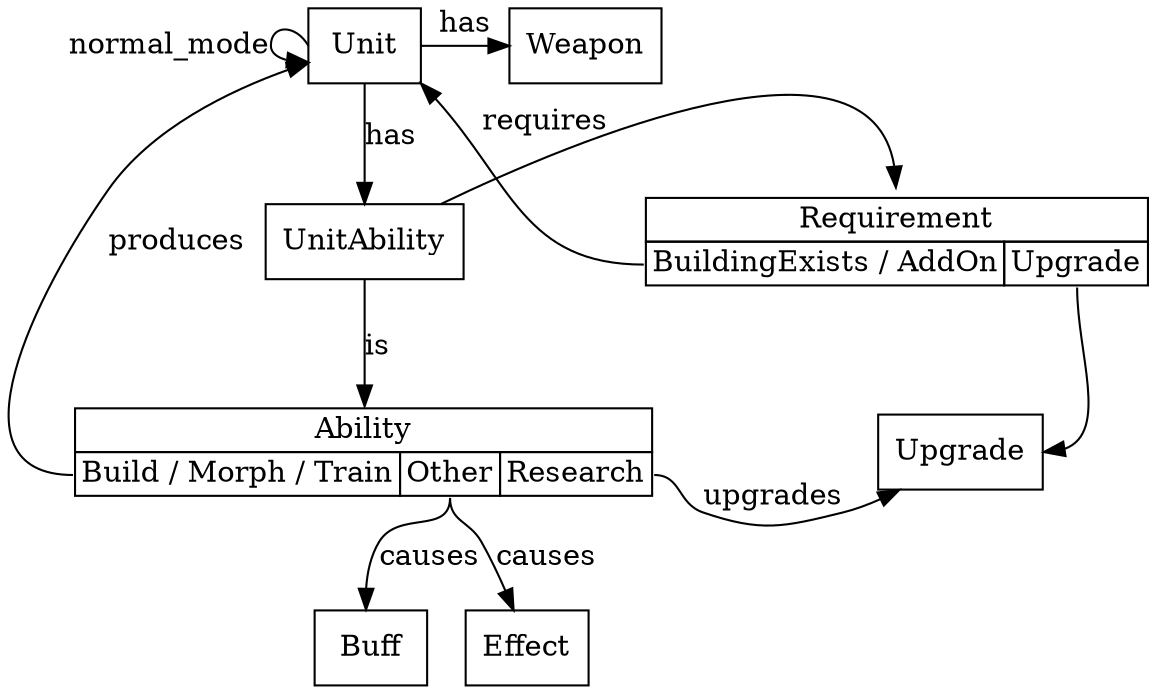 digraph A {
    node [shape=plaintext];

    Weapon [shape=box];
    UnitAbility [shape=box];
    Unit [shape=box];
    Buff [shape=box];
    Effect [shape=box];

    Ability [label=<<table border="0" cellborder="1" cellspacing="0">
        <tr><td port="self" colspan="3">Ability</td></tr>
        <tr>
            <td port="Create">Build / Morph / Train</td>
            <td port="Other">Other</td>
            <td port="Research">Research</td>
        </tr>
     </table>>];

    Upgrade [shape=box];

    Requirement [label=<<table border="0" cellborder="1" cellspacing="0">
        <tr><td port="self" colspan="3">Requirement</td></tr>
        <tr>
            <td port="Building">BuildingExists / AddOn</td>
            <td port="Upgrade">Upgrade</td>
        </tr>
     </table>>];

    Ability:Other -> Effect [label = "causes"];
    Ability:Other -> Buff [label = "causes"];

    Ability:Create -> Unit [label = "produces"];
    Ability:Research -> Upgrade [label = "upgrades"];

    Requirement:Building -> Unit [headport="se"];
    Requirement:Upgrade -> Upgrade [headport="e"];

    Unit -> Unit [label = "normal_mode", tailport="w"];
    Unit -> Weapon [label = "has"];
    Unit -> UnitAbility [label = "has"];

    UnitAbility -> Requirement:self [label = "requires", headport="n"];
    UnitAbility -> Ability:self [label = "is"];

    {rank=same Unit Weapon}
    {rank=same UnitAbility Requirement}
    {rank=same Ability Upgrade}
}